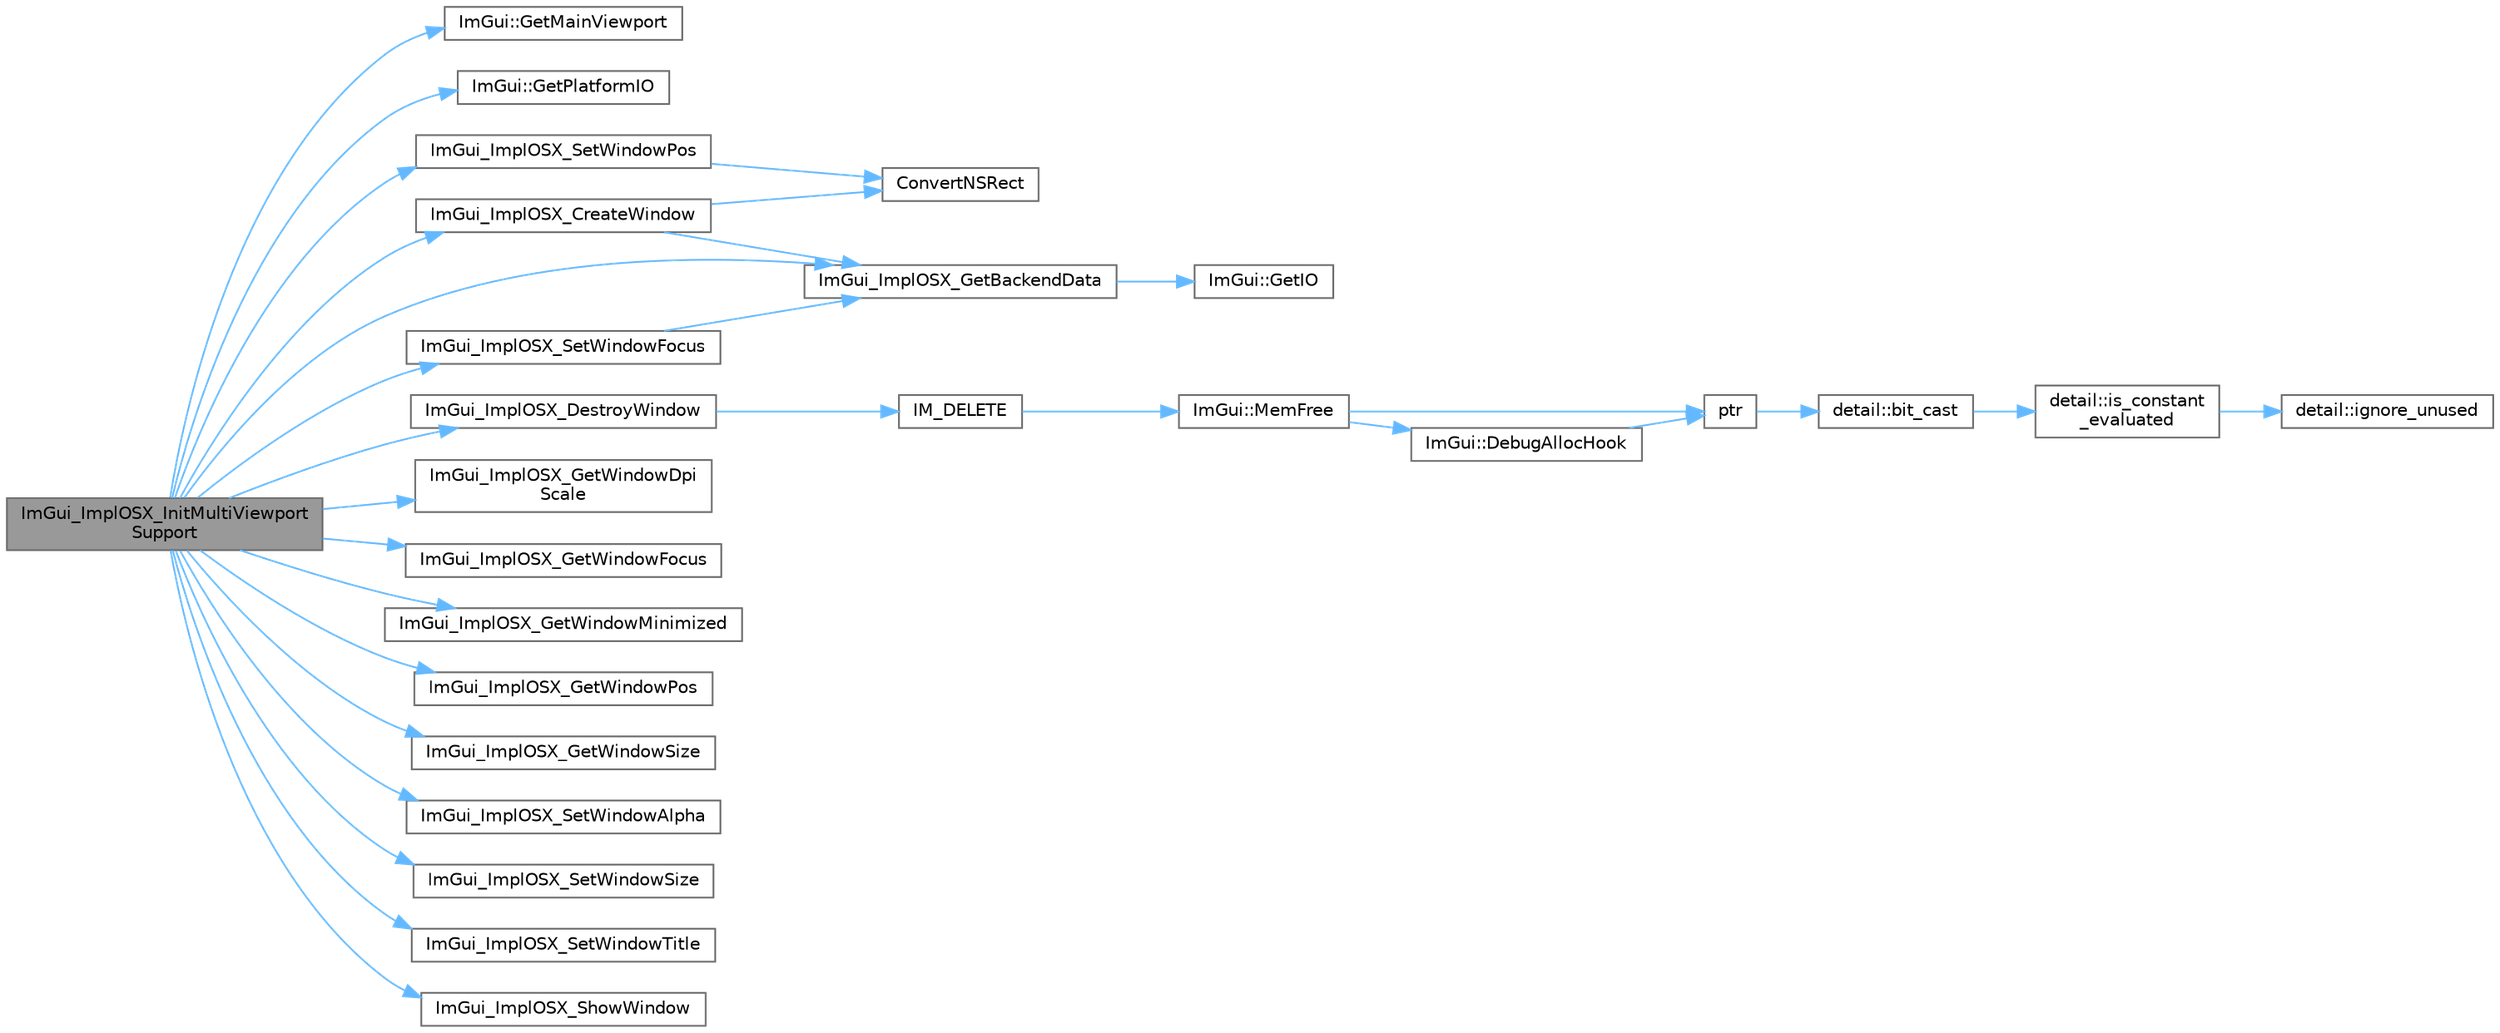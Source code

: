 digraph "ImGui_ImplOSX_InitMultiViewportSupport"
{
 // LATEX_PDF_SIZE
  bgcolor="transparent";
  edge [fontname=Helvetica,fontsize=10,labelfontname=Helvetica,labelfontsize=10];
  node [fontname=Helvetica,fontsize=10,shape=box,height=0.2,width=0.4];
  rankdir="LR";
  Node1 [id="Node000001",label="ImGui_ImplOSX_InitMultiViewport\lSupport",height=0.2,width=0.4,color="gray40", fillcolor="grey60", style="filled", fontcolor="black",tooltip=" "];
  Node1 -> Node2 [id="edge30_Node000001_Node000002",color="steelblue1",style="solid",tooltip=" "];
  Node2 [id="Node000002",label="ImGui::GetMainViewport",height=0.2,width=0.4,color="grey40", fillcolor="white", style="filled",URL="$namespace_im_gui.html#a7bf620af1d66ee7d7b06701894d23e60",tooltip=" "];
  Node1 -> Node3 [id="edge31_Node000001_Node000003",color="steelblue1",style="solid",tooltip=" "];
  Node3 [id="Node000003",label="ImGui::GetPlatformIO",height=0.2,width=0.4,color="grey40", fillcolor="white", style="filled",URL="$namespace_im_gui.html#a3edc2b6129cbf1e8d247c6d03c344065",tooltip=" "];
  Node1 -> Node4 [id="edge32_Node000001_Node000004",color="steelblue1",style="solid",tooltip=" "];
  Node4 [id="Node000004",label="ImGui_ImplOSX_CreateWindow",height=0.2,width=0.4,color="grey40", fillcolor="white", style="filled",URL="$imgui__impl__osx_8mm.html#a9e383d9e6b5f74ea15de56d2a9385b97",tooltip=" "];
  Node4 -> Node5 [id="edge33_Node000004_Node000005",color="steelblue1",style="solid",tooltip=" "];
  Node5 [id="Node000005",label="ConvertNSRect",height=0.2,width=0.4,color="grey40", fillcolor="white", style="filled",URL="$imgui__impl__osx_8mm.html#afdf615d1011056bc5a6433fa1769326e",tooltip=" "];
  Node4 -> Node6 [id="edge34_Node000004_Node000006",color="steelblue1",style="solid",tooltip=" "];
  Node6 [id="Node000006",label="ImGui_ImplOSX_GetBackendData",height=0.2,width=0.4,color="grey40", fillcolor="white", style="filled",URL="$imgui__impl__osx_8mm.html#affa8818676453b1aa697fc5b36b72188",tooltip=" "];
  Node6 -> Node7 [id="edge35_Node000006_Node000007",color="steelblue1",style="solid",tooltip=" "];
  Node7 [id="Node000007",label="ImGui::GetIO",height=0.2,width=0.4,color="grey40", fillcolor="white", style="filled",URL="$namespace_im_gui.html#a3179e560812f878f3961ce803a5d9302",tooltip=" "];
  Node1 -> Node8 [id="edge36_Node000001_Node000008",color="steelblue1",style="solid",tooltip=" "];
  Node8 [id="Node000008",label="ImGui_ImplOSX_DestroyWindow",height=0.2,width=0.4,color="grey40", fillcolor="white", style="filled",URL="$imgui__impl__osx_8mm.html#a92d1f4bea0861b69a764bc42503c80cd",tooltip=" "];
  Node8 -> Node9 [id="edge37_Node000008_Node000009",color="steelblue1",style="solid",tooltip=" "];
  Node9 [id="Node000009",label="IM_DELETE",height=0.2,width=0.4,color="grey40", fillcolor="white", style="filled",URL="$imgui_8h.html#a3c856832c3fe1da8767a9353da3707e1",tooltip=" "];
  Node9 -> Node10 [id="edge38_Node000009_Node000010",color="steelblue1",style="solid",tooltip=" "];
  Node10 [id="Node000010",label="ImGui::MemFree",height=0.2,width=0.4,color="grey40", fillcolor="white", style="filled",URL="$namespace_im_gui.html#a269ec695c6e722ec3da85dae37f0675d",tooltip=" "];
  Node10 -> Node11 [id="edge39_Node000010_Node000011",color="steelblue1",style="solid",tooltip=" "];
  Node11 [id="Node000011",label="ImGui::DebugAllocHook",height=0.2,width=0.4,color="grey40", fillcolor="white", style="filled",URL="$namespace_im_gui.html#af81dc8d88fa2e5d0996163993f90ccf8",tooltip=" "];
  Node11 -> Node12 [id="edge40_Node000011_Node000012",color="steelblue1",style="solid",tooltip=" "];
  Node12 [id="Node000012",label="ptr",height=0.2,width=0.4,color="grey40", fillcolor="white", style="filled",URL="$spdlog_2include_2spdlog_2fmt_2bundled_2format_8h.html#adb6e274f8eb0b74b2865215e1b49c535",tooltip=" "];
  Node12 -> Node13 [id="edge41_Node000012_Node000013",color="steelblue1",style="solid",tooltip=" "];
  Node13 [id="Node000013",label="detail::bit_cast",height=0.2,width=0.4,color="grey40", fillcolor="white", style="filled",URL="$namespacedetail.html#a13855d666ae097f8d0343395183e3b47",tooltip=" "];
  Node13 -> Node14 [id="edge42_Node000013_Node000014",color="steelblue1",style="solid",tooltip=" "];
  Node14 [id="Node000014",label="detail::is_constant\l_evaluated",height=0.2,width=0.4,color="grey40", fillcolor="white", style="filled",URL="$namespacedetail.html#a75ed2634319883d038944529dbb954e2",tooltip=" "];
  Node14 -> Node15 [id="edge43_Node000014_Node000015",color="steelblue1",style="solid",tooltip=" "];
  Node15 [id="Node000015",label="detail::ignore_unused",height=0.2,width=0.4,color="grey40", fillcolor="white", style="filled",URL="$namespacedetail.html#a1fe84ebaf96215ce0665d95b3124c2df",tooltip=" "];
  Node10 -> Node12 [id="edge44_Node000010_Node000012",color="steelblue1",style="solid",tooltip=" "];
  Node1 -> Node6 [id="edge45_Node000001_Node000006",color="steelblue1",style="solid",tooltip=" "];
  Node1 -> Node16 [id="edge46_Node000001_Node000016",color="steelblue1",style="solid",tooltip=" "];
  Node16 [id="Node000016",label="ImGui_ImplOSX_GetWindowDpi\lScale",height=0.2,width=0.4,color="grey40", fillcolor="white", style="filled",URL="$imgui__impl__osx_8mm.html#a227958afe5855b93da9d946957117854",tooltip=" "];
  Node1 -> Node17 [id="edge47_Node000001_Node000017",color="steelblue1",style="solid",tooltip=" "];
  Node17 [id="Node000017",label="ImGui_ImplOSX_GetWindowFocus",height=0.2,width=0.4,color="grey40", fillcolor="white", style="filled",URL="$imgui__impl__osx_8mm.html#a802d53c90645e1c0c34b95728339b9be",tooltip=" "];
  Node1 -> Node18 [id="edge48_Node000001_Node000018",color="steelblue1",style="solid",tooltip=" "];
  Node18 [id="Node000018",label="ImGui_ImplOSX_GetWindowMinimized",height=0.2,width=0.4,color="grey40", fillcolor="white", style="filled",URL="$imgui__impl__osx_8mm.html#a64ebe478f7df93b202ecb30001de8e14",tooltip=" "];
  Node1 -> Node19 [id="edge49_Node000001_Node000019",color="steelblue1",style="solid",tooltip=" "];
  Node19 [id="Node000019",label="ImGui_ImplOSX_GetWindowPos",height=0.2,width=0.4,color="grey40", fillcolor="white", style="filled",URL="$imgui__impl__osx_8mm.html#a49e291c6063969b6740ae2c49a2818bf",tooltip=" "];
  Node1 -> Node20 [id="edge50_Node000001_Node000020",color="steelblue1",style="solid",tooltip=" "];
  Node20 [id="Node000020",label="ImGui_ImplOSX_GetWindowSize",height=0.2,width=0.4,color="grey40", fillcolor="white", style="filled",URL="$imgui__impl__osx_8mm.html#ad0b2c38c00329ac63bd9bb5d873523d8",tooltip=" "];
  Node1 -> Node21 [id="edge51_Node000001_Node000021",color="steelblue1",style="solid",tooltip=" "];
  Node21 [id="Node000021",label="ImGui_ImplOSX_SetWindowAlpha",height=0.2,width=0.4,color="grey40", fillcolor="white", style="filled",URL="$imgui__impl__osx_8mm.html#ae31713802f31c3bd08b35c5aa2a729d9",tooltip=" "];
  Node1 -> Node22 [id="edge52_Node000001_Node000022",color="steelblue1",style="solid",tooltip=" "];
  Node22 [id="Node000022",label="ImGui_ImplOSX_SetWindowFocus",height=0.2,width=0.4,color="grey40", fillcolor="white", style="filled",URL="$imgui__impl__osx_8mm.html#ace32704fedc1d309ccf0015f7ed6b63b",tooltip=" "];
  Node22 -> Node6 [id="edge53_Node000022_Node000006",color="steelblue1",style="solid",tooltip=" "];
  Node1 -> Node23 [id="edge54_Node000001_Node000023",color="steelblue1",style="solid",tooltip=" "];
  Node23 [id="Node000023",label="ImGui_ImplOSX_SetWindowPos",height=0.2,width=0.4,color="grey40", fillcolor="white", style="filled",URL="$imgui__impl__osx_8mm.html#a47a8b80f4c88e6fd7d3cad86073b72c5",tooltip=" "];
  Node23 -> Node5 [id="edge55_Node000023_Node000005",color="steelblue1",style="solid",tooltip=" "];
  Node1 -> Node24 [id="edge56_Node000001_Node000024",color="steelblue1",style="solid",tooltip=" "];
  Node24 [id="Node000024",label="ImGui_ImplOSX_SetWindowSize",height=0.2,width=0.4,color="grey40", fillcolor="white", style="filled",URL="$imgui__impl__osx_8mm.html#a2b5c744fa7f037ace50c8e1f156450ab",tooltip=" "];
  Node1 -> Node25 [id="edge57_Node000001_Node000025",color="steelblue1",style="solid",tooltip=" "];
  Node25 [id="Node000025",label="ImGui_ImplOSX_SetWindowTitle",height=0.2,width=0.4,color="grey40", fillcolor="white", style="filled",URL="$imgui__impl__osx_8mm.html#a1745515f3ab961ed6b6d57e98af1e5a6",tooltip=" "];
  Node1 -> Node26 [id="edge58_Node000001_Node000026",color="steelblue1",style="solid",tooltip=" "];
  Node26 [id="Node000026",label="ImGui_ImplOSX_ShowWindow",height=0.2,width=0.4,color="grey40", fillcolor="white", style="filled",URL="$imgui__impl__osx_8mm.html#ab5a4917d5427efca40c5756f99817fa7",tooltip=" "];
}
